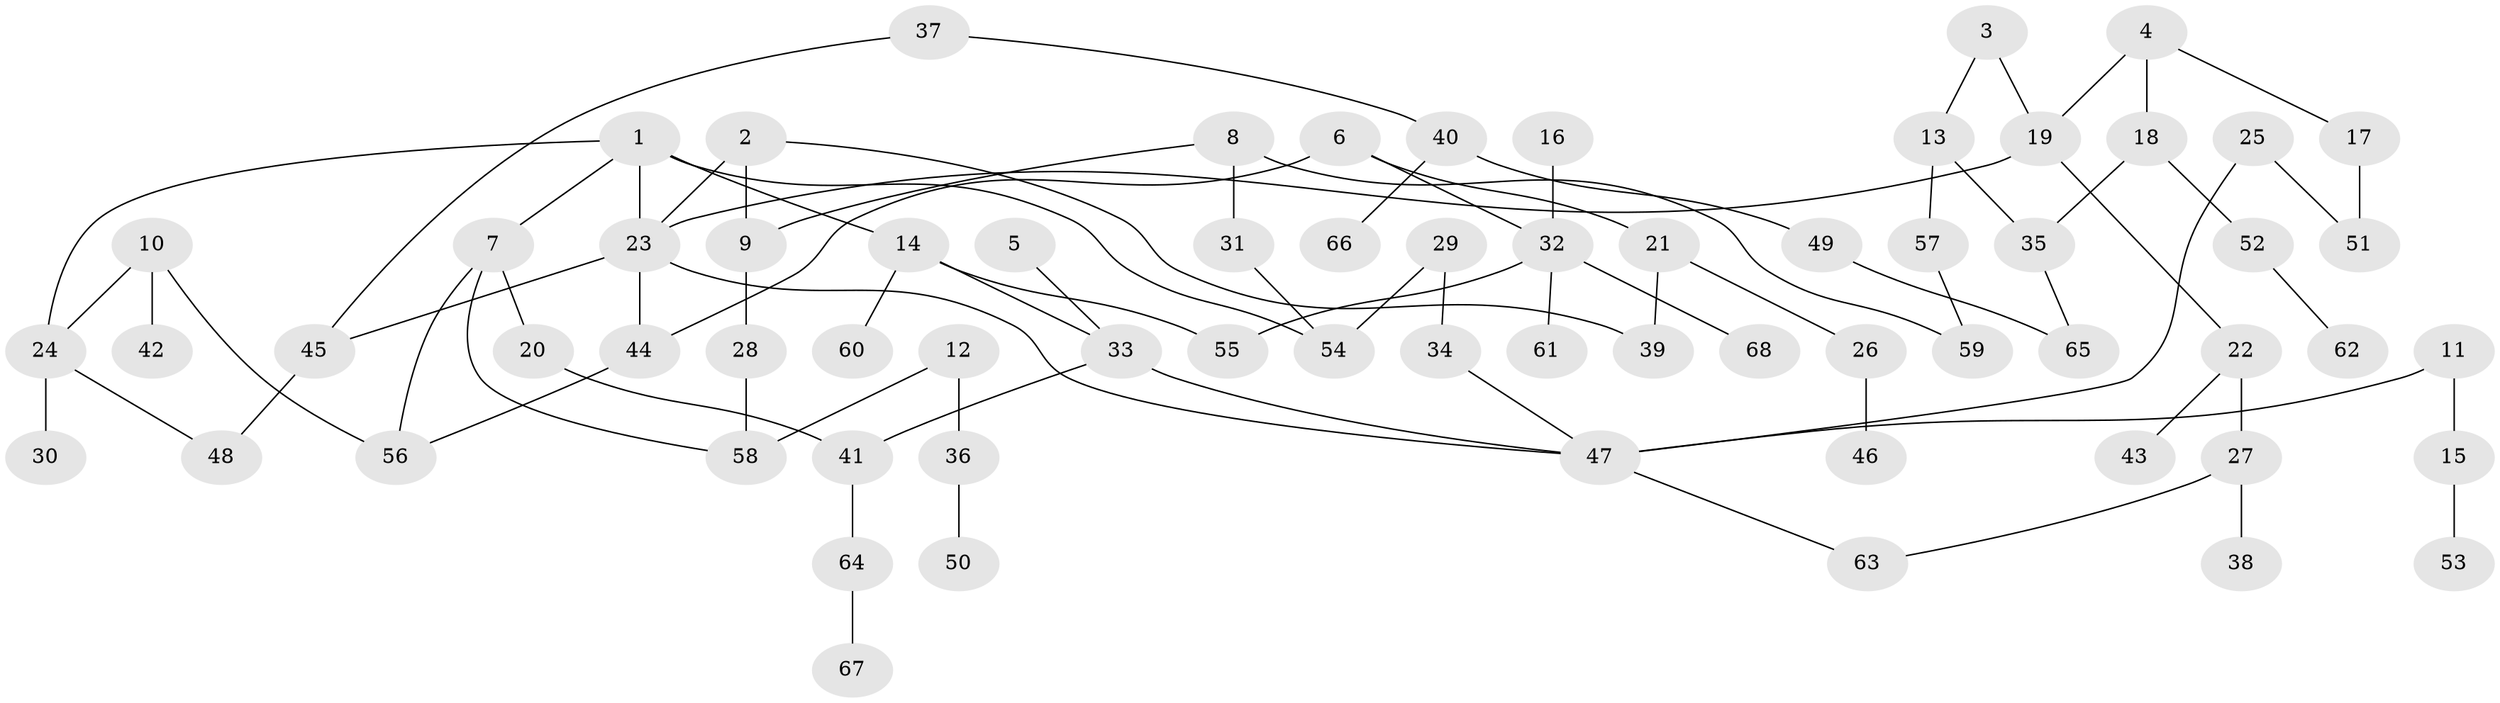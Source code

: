 // original degree distribution, {5: 0.061855670103092786, 7: 0.020618556701030927, 3: 0.20618556701030927, 4: 0.08247422680412371, 1: 0.41237113402061853, 6: 0.010309278350515464, 2: 0.20618556701030927}
// Generated by graph-tools (version 1.1) at 2025/36/03/04/25 23:36:12]
// undirected, 68 vertices, 82 edges
graph export_dot {
  node [color=gray90,style=filled];
  1;
  2;
  3;
  4;
  5;
  6;
  7;
  8;
  9;
  10;
  11;
  12;
  13;
  14;
  15;
  16;
  17;
  18;
  19;
  20;
  21;
  22;
  23;
  24;
  25;
  26;
  27;
  28;
  29;
  30;
  31;
  32;
  33;
  34;
  35;
  36;
  37;
  38;
  39;
  40;
  41;
  42;
  43;
  44;
  45;
  46;
  47;
  48;
  49;
  50;
  51;
  52;
  53;
  54;
  55;
  56;
  57;
  58;
  59;
  60;
  61;
  62;
  63;
  64;
  65;
  66;
  67;
  68;
  1 -- 7 [weight=1.0];
  1 -- 14 [weight=1.0];
  1 -- 23 [weight=1.0];
  1 -- 24 [weight=1.0];
  1 -- 54 [weight=1.0];
  2 -- 9 [weight=1.0];
  2 -- 23 [weight=1.0];
  2 -- 39 [weight=1.0];
  3 -- 13 [weight=1.0];
  3 -- 19 [weight=1.0];
  4 -- 17 [weight=1.0];
  4 -- 18 [weight=1.0];
  4 -- 19 [weight=1.0];
  5 -- 33 [weight=1.0];
  6 -- 21 [weight=1.0];
  6 -- 32 [weight=1.0];
  6 -- 44 [weight=1.0];
  7 -- 20 [weight=1.0];
  7 -- 56 [weight=1.0];
  7 -- 58 [weight=1.0];
  8 -- 9 [weight=1.0];
  8 -- 31 [weight=1.0];
  8 -- 59 [weight=1.0];
  9 -- 28 [weight=1.0];
  10 -- 24 [weight=1.0];
  10 -- 42 [weight=1.0];
  10 -- 56 [weight=1.0];
  11 -- 15 [weight=1.0];
  11 -- 47 [weight=1.0];
  12 -- 36 [weight=1.0];
  12 -- 58 [weight=1.0];
  13 -- 35 [weight=1.0];
  13 -- 57 [weight=1.0];
  14 -- 33 [weight=1.0];
  14 -- 55 [weight=1.0];
  14 -- 60 [weight=1.0];
  15 -- 53 [weight=1.0];
  16 -- 32 [weight=1.0];
  17 -- 51 [weight=1.0];
  18 -- 35 [weight=1.0];
  18 -- 52 [weight=1.0];
  19 -- 22 [weight=1.0];
  19 -- 23 [weight=1.0];
  20 -- 41 [weight=1.0];
  21 -- 26 [weight=1.0];
  21 -- 39 [weight=1.0];
  22 -- 27 [weight=1.0];
  22 -- 43 [weight=1.0];
  23 -- 44 [weight=1.0];
  23 -- 45 [weight=1.0];
  23 -- 47 [weight=1.0];
  24 -- 30 [weight=1.0];
  24 -- 48 [weight=1.0];
  25 -- 47 [weight=1.0];
  25 -- 51 [weight=1.0];
  26 -- 46 [weight=1.0];
  27 -- 38 [weight=1.0];
  27 -- 63 [weight=1.0];
  28 -- 58 [weight=1.0];
  29 -- 34 [weight=1.0];
  29 -- 54 [weight=1.0];
  31 -- 54 [weight=1.0];
  32 -- 55 [weight=1.0];
  32 -- 61 [weight=1.0];
  32 -- 68 [weight=1.0];
  33 -- 41 [weight=1.0];
  33 -- 47 [weight=1.0];
  34 -- 47 [weight=1.0];
  35 -- 65 [weight=1.0];
  36 -- 50 [weight=1.0];
  37 -- 40 [weight=1.0];
  37 -- 45 [weight=1.0];
  40 -- 49 [weight=1.0];
  40 -- 66 [weight=1.0];
  41 -- 64 [weight=1.0];
  44 -- 56 [weight=1.0];
  45 -- 48 [weight=1.0];
  47 -- 63 [weight=1.0];
  49 -- 65 [weight=1.0];
  52 -- 62 [weight=1.0];
  57 -- 59 [weight=1.0];
  64 -- 67 [weight=1.0];
}
